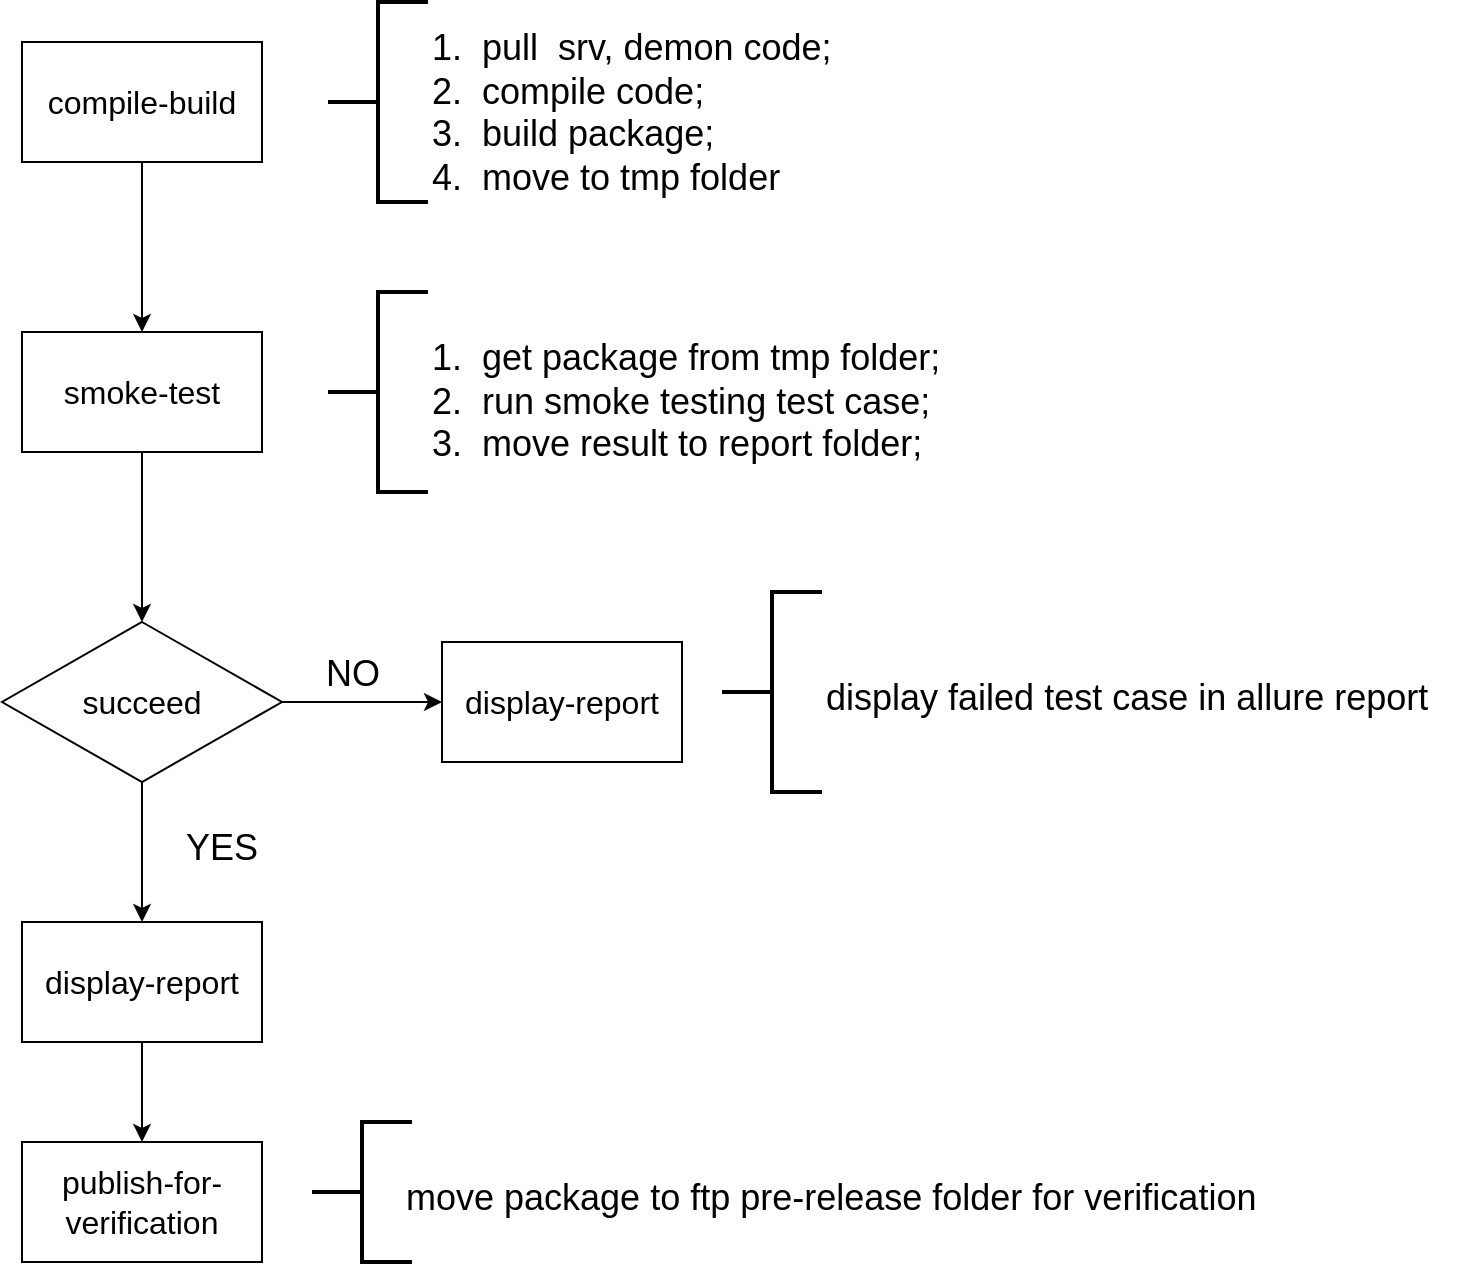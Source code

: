 <mxfile version="12.1.4" type="github" pages="1">
  <diagram id="MCcs-KJA6Zhg1AuJ8k5i" name="Page-1">
    <mxGraphModel dx="1360" dy="802" grid="1" gridSize="10" guides="1" tooltips="1" connect="1" arrows="1" fold="1" page="1" pageScale="1" pageWidth="827" pageHeight="1169" math="0" shadow="0">
      <root>
        <mxCell id="0"/>
        <mxCell id="1" parent="0"/>
        <mxCell id="OEbYoKxUWS02Nmw_MQ6T-5" style="edgeStyle=orthogonalEdgeStyle;rounded=0;orthogonalLoop=1;jettySize=auto;html=1;exitX=0.5;exitY=1;exitDx=0;exitDy=0;entryX=0.5;entryY=0;entryDx=0;entryDy=0;" parent="1" source="OEbYoKxUWS02Nmw_MQ6T-1" target="OEbYoKxUWS02Nmw_MQ6T-4" edge="1">
          <mxGeometry relative="1" as="geometry"/>
        </mxCell>
        <mxCell id="OEbYoKxUWS02Nmw_MQ6T-1" value="&lt;font style=&quot;font-size: 16px&quot;&gt;compile-build&lt;/font&gt;" style="rounded=0;whiteSpace=wrap;html=1;" parent="1" vertex="1">
          <mxGeometry x="210" y="150" width="120" height="60" as="geometry"/>
        </mxCell>
        <mxCell id="OEbYoKxUWS02Nmw_MQ6T-2" value="" style="strokeWidth=2;html=1;shape=mxgraph.flowchart.annotation_2;align=left;labelPosition=right;pointerEvents=1;connectable=0;" parent="1" vertex="1">
          <mxGeometry x="363" y="130" width="50" height="100" as="geometry"/>
        </mxCell>
        <mxCell id="OEbYoKxUWS02Nmw_MQ6T-3" value="&lt;font style=&quot;font-size: 18px&quot;&gt;1.&amp;nbsp; pull&amp;nbsp; srv, demon code;&lt;br&gt;2.&amp;nbsp; compile code;&lt;br&gt;3.&amp;nbsp; build package;&lt;br&gt;4.&amp;nbsp; move to tmp folder&lt;/font&gt;" style="text;html=1;resizable=0;points=[];autosize=1;align=left;verticalAlign=top;spacingTop=-4;" parent="1" vertex="1">
          <mxGeometry x="413" y="140" width="220" height="70" as="geometry"/>
        </mxCell>
        <mxCell id="OEbYoKxUWS02Nmw_MQ6T-9" style="edgeStyle=orthogonalEdgeStyle;rounded=0;orthogonalLoop=1;jettySize=auto;html=1;exitX=0.5;exitY=1;exitDx=0;exitDy=0;entryX=0.5;entryY=0;entryDx=0;entryDy=0;" parent="1" source="OEbYoKxUWS02Nmw_MQ6T-4" target="OEbYoKxUWS02Nmw_MQ6T-8" edge="1">
          <mxGeometry relative="1" as="geometry"/>
        </mxCell>
        <mxCell id="OEbYoKxUWS02Nmw_MQ6T-4" value="&lt;font style=&quot;font-size: 16px&quot;&gt;smoke-test&lt;/font&gt;" style="rounded=0;whiteSpace=wrap;html=1;" parent="1" vertex="1">
          <mxGeometry x="210" y="295" width="120" height="60" as="geometry"/>
        </mxCell>
        <mxCell id="OEbYoKxUWS02Nmw_MQ6T-6" value="" style="strokeWidth=2;html=1;shape=mxgraph.flowchart.annotation_2;align=left;labelPosition=right;pointerEvents=1;connectable=0;" parent="1" vertex="1">
          <mxGeometry x="363" y="275" width="50" height="100" as="geometry"/>
        </mxCell>
        <mxCell id="OEbYoKxUWS02Nmw_MQ6T-7" value="&lt;font style=&quot;font-size: 18px&quot;&gt;1.&amp;nbsp; get package from tmp folder;&amp;nbsp;&lt;br&gt;2.&amp;nbsp; run smoke testing test case;&lt;br&gt;3.&amp;nbsp; move result to report folder;&lt;/font&gt;" style="text;html=1;resizable=0;points=[];autosize=1;align=left;verticalAlign=top;spacingTop=-4;" parent="1" vertex="1">
          <mxGeometry x="413" y="295" width="270" height="50" as="geometry"/>
        </mxCell>
        <mxCell id="OEbYoKxUWS02Nmw_MQ6T-16" style="edgeStyle=orthogonalEdgeStyle;rounded=0;orthogonalLoop=1;jettySize=auto;html=1;exitX=1;exitY=0.5;exitDx=0;exitDy=0;entryX=0;entryY=0.5;entryDx=0;entryDy=0;" parent="1" source="OEbYoKxUWS02Nmw_MQ6T-8" target="OEbYoKxUWS02Nmw_MQ6T-15" edge="1">
          <mxGeometry relative="1" as="geometry"/>
        </mxCell>
        <mxCell id="RFTHflH9JAZJq0lEbl_8-2" style="edgeStyle=orthogonalEdgeStyle;rounded=0;orthogonalLoop=1;jettySize=auto;html=1;exitX=0.5;exitY=1;exitDx=0;exitDy=0;entryX=0.5;entryY=0;entryDx=0;entryDy=0;" edge="1" parent="1" source="OEbYoKxUWS02Nmw_MQ6T-8" target="RFTHflH9JAZJq0lEbl_8-1">
          <mxGeometry relative="1" as="geometry"/>
        </mxCell>
        <mxCell id="OEbYoKxUWS02Nmw_MQ6T-8" value="&lt;font style=&quot;font-size: 16px&quot;&gt;succeed&lt;/font&gt;" style="rhombus;whiteSpace=wrap;html=1;" parent="1" vertex="1">
          <mxGeometry x="200" y="440" width="140" height="80" as="geometry"/>
        </mxCell>
        <mxCell id="OEbYoKxUWS02Nmw_MQ6T-10" value="&lt;font style=&quot;font-size: 16px&quot;&gt;publish-for-verification&lt;/font&gt;" style="rounded=0;whiteSpace=wrap;html=1;" parent="1" vertex="1">
          <mxGeometry x="210" y="700" width="120" height="60" as="geometry"/>
        </mxCell>
        <mxCell id="OEbYoKxUWS02Nmw_MQ6T-12" value="&lt;font style=&quot;font-size: 18px&quot;&gt;YES&lt;/font&gt;" style="text;html=1;resizable=0;points=[];autosize=1;align=left;verticalAlign=top;spacingTop=-4;" parent="1" vertex="1">
          <mxGeometry x="290" y="540" width="50" height="20" as="geometry"/>
        </mxCell>
        <mxCell id="OEbYoKxUWS02Nmw_MQ6T-13" value="" style="strokeWidth=2;html=1;shape=mxgraph.flowchart.annotation_2;align=left;labelPosition=right;pointerEvents=1;connectable=0;" parent="1" vertex="1">
          <mxGeometry x="355" y="690" width="50" height="70" as="geometry"/>
        </mxCell>
        <mxCell id="OEbYoKxUWS02Nmw_MQ6T-14" value="&lt;font style=&quot;font-size: 18px&quot;&gt;move package to ftp pre-release folder for verification&lt;/font&gt;" style="text;html=1;resizable=0;points=[];autosize=1;align=left;verticalAlign=top;spacingTop=-4;" parent="1" vertex="1">
          <mxGeometry x="400" y="715" width="440" height="20" as="geometry"/>
        </mxCell>
        <mxCell id="OEbYoKxUWS02Nmw_MQ6T-15" value="&lt;font style=&quot;font-size: 16px&quot;&gt;display-report&lt;/font&gt;" style="rounded=0;whiteSpace=wrap;html=1;" parent="1" vertex="1">
          <mxGeometry x="420" y="450" width="120" height="60" as="geometry"/>
        </mxCell>
        <mxCell id="OEbYoKxUWS02Nmw_MQ6T-17" value="&lt;font style=&quot;font-size: 18px&quot;&gt;NO&lt;/font&gt;" style="text;html=1;resizable=0;points=[];autosize=1;align=left;verticalAlign=top;spacingTop=-4;" parent="1" vertex="1">
          <mxGeometry x="360" y="452.5" width="40" height="20" as="geometry"/>
        </mxCell>
        <mxCell id="OEbYoKxUWS02Nmw_MQ6T-18" value="" style="strokeWidth=2;html=1;shape=mxgraph.flowchart.annotation_2;align=left;labelPosition=right;pointerEvents=1;connectable=0;" parent="1" vertex="1">
          <mxGeometry x="560" y="425" width="50" height="100" as="geometry"/>
        </mxCell>
        <mxCell id="OEbYoKxUWS02Nmw_MQ6T-19" value="&lt;span style=&quot;font-size: 18px&quot;&gt;display failed test case in allure report&lt;/span&gt;" style="text;html=1;resizable=0;points=[];autosize=1;align=left;verticalAlign=top;spacingTop=-4;" parent="1" vertex="1">
          <mxGeometry x="610" y="465" width="320" height="20" as="geometry"/>
        </mxCell>
        <mxCell id="RFTHflH9JAZJq0lEbl_8-4" style="edgeStyle=orthogonalEdgeStyle;rounded=0;orthogonalLoop=1;jettySize=auto;html=1;exitX=0.5;exitY=1;exitDx=0;exitDy=0;entryX=0.5;entryY=0;entryDx=0;entryDy=0;" edge="1" parent="1" source="RFTHflH9JAZJq0lEbl_8-1" target="OEbYoKxUWS02Nmw_MQ6T-10">
          <mxGeometry relative="1" as="geometry"/>
        </mxCell>
        <mxCell id="RFTHflH9JAZJq0lEbl_8-1" value="&lt;font style=&quot;font-size: 16px&quot;&gt;display-report&lt;/font&gt;" style="rounded=0;whiteSpace=wrap;html=1;" vertex="1" parent="1">
          <mxGeometry x="210" y="590" width="120" height="60" as="geometry"/>
        </mxCell>
      </root>
    </mxGraphModel>
  </diagram>
</mxfile>
